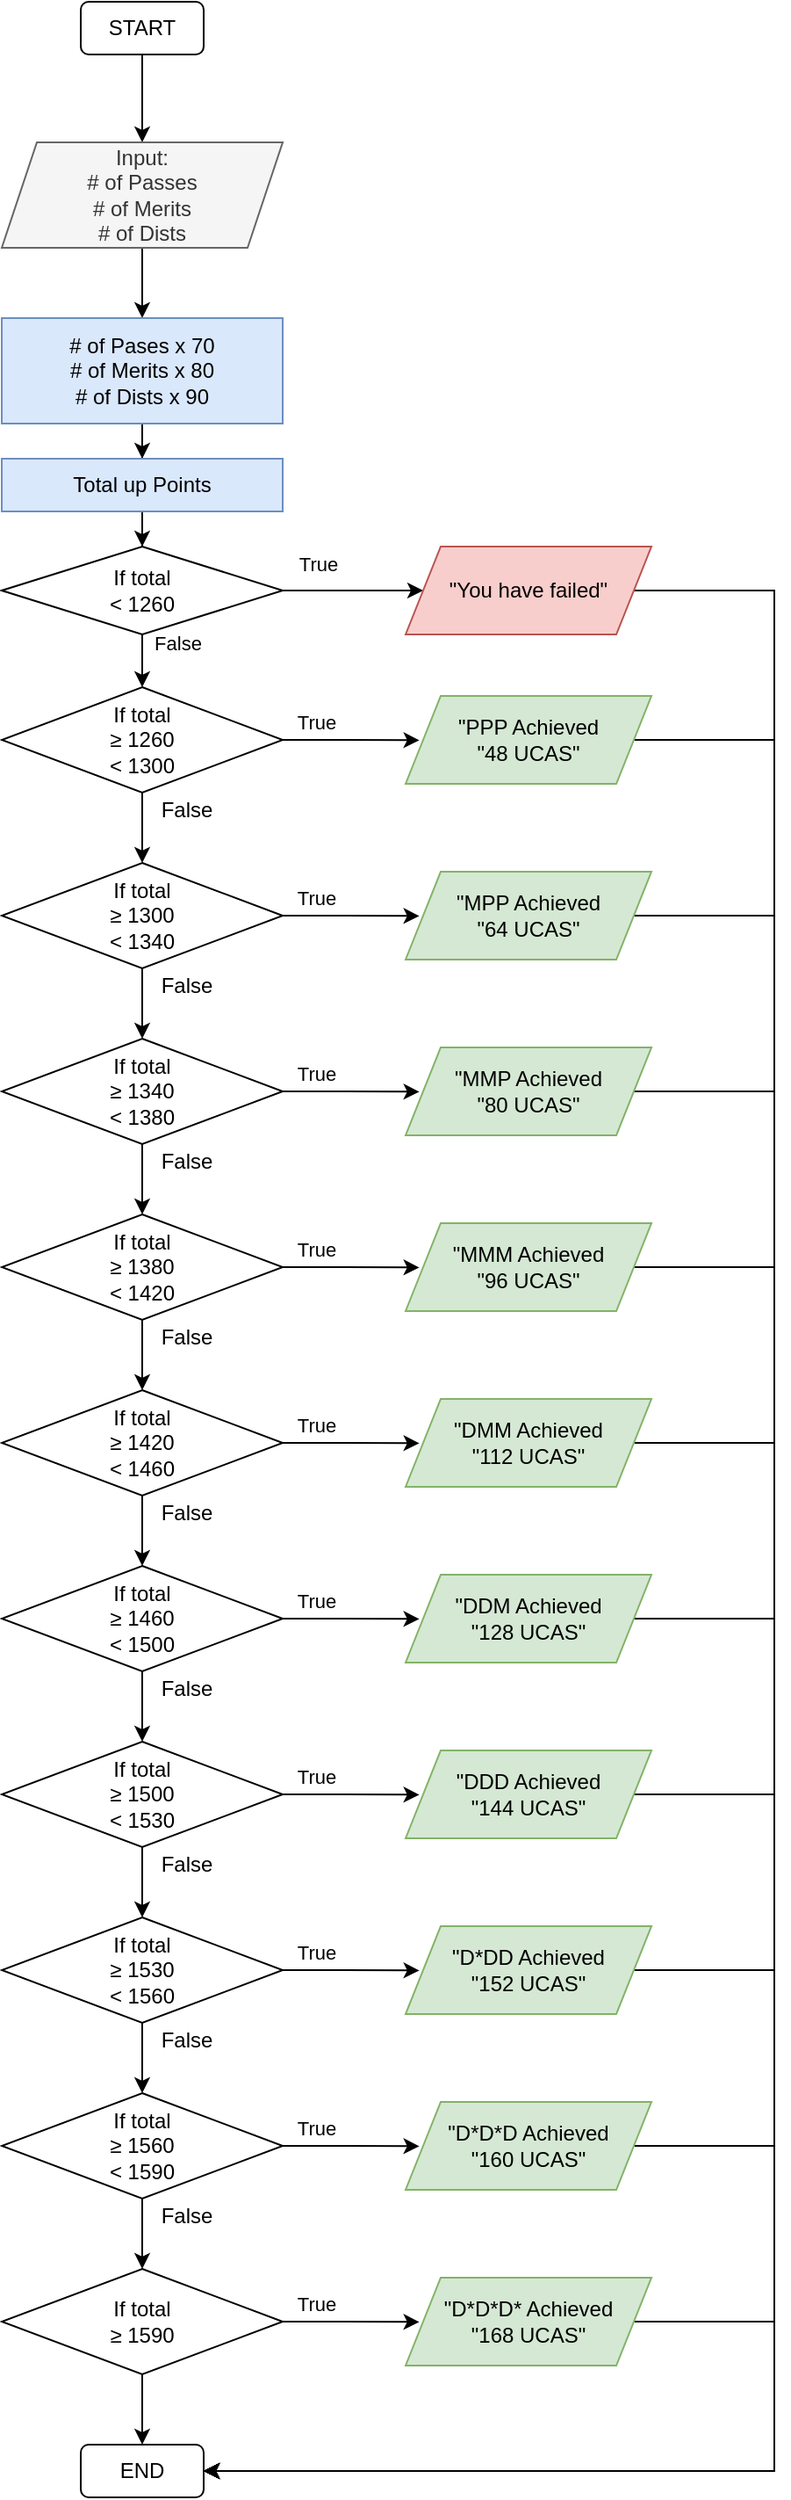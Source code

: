 <mxfile version="17.1.3" type="google"><diagram id="C5RBs43oDa-KdzZeNtuy" name="Page-1"><mxGraphModel grid="1" gridSize="10" guides="1" tooltips="1" connect="1" arrows="1" page="1" fold="1" pageScale="1" pageWidth="827" pageHeight="1169" math="0" shadow="0"><root><mxCell id="WIyWlLk6GJQsqaUBKTNV-0"/><mxCell id="WIyWlLk6GJQsqaUBKTNV-1" parent="WIyWlLk6GJQsqaUBKTNV-0"/><mxCell id="BV4k41bzlcSbl6T16qub-2" style="edgeStyle=orthogonalEdgeStyle;rounded=0;orthogonalLoop=1;jettySize=auto;html=1;entryX=0.5;entryY=0;entryDx=0;entryDy=0;" parent="WIyWlLk6GJQsqaUBKTNV-1" source="BV4k41bzlcSbl6T16qub-0" target="BV4k41bzlcSbl6T16qub-1" edge="1"><mxGeometry relative="1" as="geometry"/></mxCell><mxCell id="BV4k41bzlcSbl6T16qub-0" value="START" style="rounded=1;whiteSpace=wrap;html=1;" parent="WIyWlLk6GJQsqaUBKTNV-1" vertex="1"><mxGeometry x="55" y="10" width="70" height="30" as="geometry"/></mxCell><mxCell id="BV4k41bzlcSbl6T16qub-4" style="edgeStyle=orthogonalEdgeStyle;rounded=0;orthogonalLoop=1;jettySize=auto;html=1;" parent="WIyWlLk6GJQsqaUBKTNV-1" source="BV4k41bzlcSbl6T16qub-1" target="BV4k41bzlcSbl6T16qub-3" edge="1"><mxGeometry relative="1" as="geometry"/></mxCell><mxCell id="BV4k41bzlcSbl6T16qub-1" value="Input:&lt;br&gt;# of Passes&lt;br&gt;&lt;div&gt;# of Merits&lt;/div&gt;&lt;div&gt;# of Dists&lt;br&gt;&lt;/div&gt;" style="shape=parallelogram;perimeter=parallelogramPerimeter;whiteSpace=wrap;html=1;fixedSize=1;fillColor=#f5f5f5;fontColor=#333333;strokeColor=#666666;" parent="WIyWlLk6GJQsqaUBKTNV-1" vertex="1"><mxGeometry x="10" y="90" width="160" height="60" as="geometry"/></mxCell><mxCell id="BV4k41bzlcSbl6T16qub-6" style="edgeStyle=orthogonalEdgeStyle;rounded=0;orthogonalLoop=1;jettySize=auto;html=1;" parent="WIyWlLk6GJQsqaUBKTNV-1" source="BV4k41bzlcSbl6T16qub-3" target="BV4k41bzlcSbl6T16qub-5" edge="1"><mxGeometry relative="1" as="geometry"/></mxCell><mxCell id="BV4k41bzlcSbl6T16qub-3" value="# of Pases x 70&lt;br&gt;# of Merits x 80&lt;br&gt;# of Dists x 90" style="rounded=0;whiteSpace=wrap;html=1;fillColor=#dae8fc;strokeColor=#6c8ebf;" parent="WIyWlLk6GJQsqaUBKTNV-1" vertex="1"><mxGeometry x="10" y="190" width="160" height="60" as="geometry"/></mxCell><mxCell id="BV4k41bzlcSbl6T16qub-8" style="edgeStyle=orthogonalEdgeStyle;rounded=0;orthogonalLoop=1;jettySize=auto;html=1;" parent="WIyWlLk6GJQsqaUBKTNV-1" source="BV4k41bzlcSbl6T16qub-5" target="BV4k41bzlcSbl6T16qub-7" edge="1"><mxGeometry relative="1" as="geometry"/></mxCell><mxCell id="BV4k41bzlcSbl6T16qub-5" value="Total up Points" style="rounded=0;whiteSpace=wrap;html=1;fillColor=#dae8fc;strokeColor=#6c8ebf;" parent="WIyWlLk6GJQsqaUBKTNV-1" vertex="1"><mxGeometry x="10" y="270" width="160" height="30" as="geometry"/></mxCell><mxCell id="BV4k41bzlcSbl6T16qub-9" style="edgeStyle=orthogonalEdgeStyle;rounded=0;orthogonalLoop=1;jettySize=auto;html=1;entryX=0;entryY=0.5;entryDx=0;entryDy=0;" parent="WIyWlLk6GJQsqaUBKTNV-1" source="BV4k41bzlcSbl6T16qub-7" target="BV4k41bzlcSbl6T16qub-11" edge="1"><mxGeometry relative="1" as="geometry"><mxPoint x="230" y="345" as="targetPoint"/></mxGeometry></mxCell><mxCell id="BV4k41bzlcSbl6T16qub-15" value="True" style="edgeLabel;html=1;align=center;verticalAlign=middle;resizable=0;points=[];" parent="BV4k41bzlcSbl6T16qub-9" connectable="0" vertex="1"><mxGeometry x="-0.835" relative="1" as="geometry"><mxPoint x="13" y="-15" as="offset"/></mxGeometry></mxCell><mxCell id="BV4k41bzlcSbl6T16qub-14" style="edgeStyle=orthogonalEdgeStyle;rounded=0;orthogonalLoop=1;jettySize=auto;html=1;entryX=0.5;entryY=0;entryDx=0;entryDy=0;" parent="WIyWlLk6GJQsqaUBKTNV-1" source="BV4k41bzlcSbl6T16qub-7" target="BV4k41bzlcSbl6T16qub-13" edge="1"><mxGeometry relative="1" as="geometry"/></mxCell><mxCell id="BV4k41bzlcSbl6T16qub-16" value="False" style="edgeLabel;html=1;align=center;verticalAlign=middle;resizable=0;points=[];" parent="BV4k41bzlcSbl6T16qub-14" connectable="0" vertex="1"><mxGeometry x="-0.8" relative="1" as="geometry"><mxPoint x="20" as="offset"/></mxGeometry></mxCell><mxCell id="BV4k41bzlcSbl6T16qub-7" value="If total&lt;br&gt;&lt;div&gt;&amp;lt; 1260&lt;br&gt;&lt;/div&gt;" style="rhombus;whiteSpace=wrap;html=1;" parent="WIyWlLk6GJQsqaUBKTNV-1" vertex="1"><mxGeometry x="10" y="320" width="160" height="50" as="geometry"/></mxCell><mxCell id="BV4k41bzlcSbl6T16qub-110" style="edgeStyle=orthogonalEdgeStyle;rounded=0;orthogonalLoop=1;jettySize=auto;html=1;entryX=1;entryY=0.5;entryDx=0;entryDy=0;" parent="WIyWlLk6GJQsqaUBKTNV-1" source="BV4k41bzlcSbl6T16qub-11" target="BV4k41bzlcSbl6T16qub-96" edge="1"><mxGeometry relative="1" as="geometry"><Array as="points"><mxPoint x="450" y="345"/><mxPoint x="450" y="1415"/></Array></mxGeometry></mxCell><mxCell id="BV4k41bzlcSbl6T16qub-11" value="&quot;You have failed&quot;" style="shape=parallelogram;perimeter=parallelogramPerimeter;whiteSpace=wrap;html=1;fixedSize=1;fillColor=#f8cecc;strokeColor=#b85450;" parent="WIyWlLk6GJQsqaUBKTNV-1" vertex="1"><mxGeometry x="240" y="320" width="140" height="50" as="geometry"/></mxCell><mxCell id="BV4k41bzlcSbl6T16qub-18" style="edgeStyle=orthogonalEdgeStyle;rounded=0;orthogonalLoop=1;jettySize=auto;html=1;entryX=0.056;entryY=0.504;entryDx=0;entryDy=0;entryPerimeter=0;" parent="WIyWlLk6GJQsqaUBKTNV-1" source="BV4k41bzlcSbl6T16qub-13" target="BV4k41bzlcSbl6T16qub-17" edge="1"><mxGeometry relative="1" as="geometry"/></mxCell><mxCell id="BV4k41bzlcSbl6T16qub-19" value="True" style="edgeLabel;html=1;align=center;verticalAlign=middle;resizable=0;points=[];" parent="BV4k41bzlcSbl6T16qub-18" connectable="0" vertex="1"><mxGeometry x="-0.749" y="2" relative="1" as="geometry"><mxPoint x="9" y="-8" as="offset"/></mxGeometry></mxCell><mxCell id="BV4k41bzlcSbl6T16qub-20" style="edgeStyle=orthogonalEdgeStyle;rounded=0;orthogonalLoop=1;jettySize=auto;html=1;" parent="WIyWlLk6GJQsqaUBKTNV-1" source="BV4k41bzlcSbl6T16qub-13" edge="1"><mxGeometry relative="1" as="geometry"><mxPoint x="90" y="500" as="targetPoint"/></mxGeometry></mxCell><mxCell id="BV4k41bzlcSbl6T16qub-13" value="If total&lt;br&gt;&lt;div&gt;≥ 1260&lt;br&gt;&lt;/div&gt;&amp;lt; 1300" style="rhombus;whiteSpace=wrap;html=1;" parent="WIyWlLk6GJQsqaUBKTNV-1" vertex="1"><mxGeometry x="10" y="400" width="160" height="60" as="geometry"/></mxCell><mxCell id="BV4k41bzlcSbl6T16qub-109" style="edgeStyle=orthogonalEdgeStyle;rounded=0;orthogonalLoop=1;jettySize=auto;html=1;entryX=1;entryY=0.5;entryDx=0;entryDy=0;" parent="WIyWlLk6GJQsqaUBKTNV-1" source="BV4k41bzlcSbl6T16qub-17" target="BV4k41bzlcSbl6T16qub-96" edge="1"><mxGeometry relative="1" as="geometry"><Array as="points"><mxPoint x="450" y="430"/><mxPoint x="450" y="1415"/></Array></mxGeometry></mxCell><mxCell id="BV4k41bzlcSbl6T16qub-17" value="&quot;PPP Achieved&lt;br&gt;&lt;div&gt;&quot;48 UCAS&quot;&lt;/div&gt;" style="shape=parallelogram;perimeter=parallelogramPerimeter;whiteSpace=wrap;html=1;fixedSize=1;fillColor=#d5e8d4;strokeColor=#82b366;" parent="WIyWlLk6GJQsqaUBKTNV-1" vertex="1"><mxGeometry x="240" y="405" width="140" height="50" as="geometry"/></mxCell><mxCell id="BV4k41bzlcSbl6T16qub-22" value="False" style="text;html=1;align=center;verticalAlign=middle;resizable=0;points=[];autosize=1;strokeColor=none;fillColor=none;" parent="WIyWlLk6GJQsqaUBKTNV-1" vertex="1"><mxGeometry x="90" y="460" width="50" height="20" as="geometry"/></mxCell><mxCell id="BV4k41bzlcSbl6T16qub-23" style="edgeStyle=orthogonalEdgeStyle;rounded=0;orthogonalLoop=1;jettySize=auto;html=1;entryX=0.056;entryY=0.504;entryDx=0;entryDy=0;entryPerimeter=0;" parent="WIyWlLk6GJQsqaUBKTNV-1" source="BV4k41bzlcSbl6T16qub-26" target="BV4k41bzlcSbl6T16qub-27" edge="1"><mxGeometry relative="1" as="geometry"/></mxCell><mxCell id="BV4k41bzlcSbl6T16qub-24" value="True" style="edgeLabel;html=1;align=center;verticalAlign=middle;resizable=0;points=[];" parent="BV4k41bzlcSbl6T16qub-23" connectable="0" vertex="1"><mxGeometry x="-0.749" y="2" relative="1" as="geometry"><mxPoint x="9" y="-8" as="offset"/></mxGeometry></mxCell><mxCell id="BV4k41bzlcSbl6T16qub-25" style="edgeStyle=orthogonalEdgeStyle;rounded=0;orthogonalLoop=1;jettySize=auto;html=1;" parent="WIyWlLk6GJQsqaUBKTNV-1" source="BV4k41bzlcSbl6T16qub-26" edge="1"><mxGeometry relative="1" as="geometry"><mxPoint x="90" y="600" as="targetPoint"/></mxGeometry></mxCell><mxCell id="BV4k41bzlcSbl6T16qub-26" value="If total&lt;br&gt;&lt;div&gt;≥ 1300&lt;br&gt;&lt;/div&gt;&amp;lt; 1340" style="rhombus;whiteSpace=wrap;html=1;" parent="WIyWlLk6GJQsqaUBKTNV-1" vertex="1"><mxGeometry x="10" y="500" width="160" height="60" as="geometry"/></mxCell><mxCell id="BV4k41bzlcSbl6T16qub-108" style="edgeStyle=orthogonalEdgeStyle;rounded=0;orthogonalLoop=1;jettySize=auto;html=1;entryX=1;entryY=0.5;entryDx=0;entryDy=0;" parent="WIyWlLk6GJQsqaUBKTNV-1" source="BV4k41bzlcSbl6T16qub-27" target="BV4k41bzlcSbl6T16qub-96" edge="1"><mxGeometry relative="1" as="geometry"><Array as="points"><mxPoint x="450" y="530"/><mxPoint x="450" y="1415"/></Array></mxGeometry></mxCell><mxCell id="BV4k41bzlcSbl6T16qub-27" value="&quot;MPP Achieved&lt;br&gt;&quot;64 UCAS&quot;" style="shape=parallelogram;perimeter=parallelogramPerimeter;whiteSpace=wrap;html=1;fixedSize=1;fillColor=#d5e8d4;strokeColor=#82b366;" parent="WIyWlLk6GJQsqaUBKTNV-1" vertex="1"><mxGeometry x="240" y="505" width="140" height="50" as="geometry"/></mxCell><mxCell id="BV4k41bzlcSbl6T16qub-28" value="False" style="text;html=1;align=center;verticalAlign=middle;resizable=0;points=[];autosize=1;strokeColor=none;fillColor=none;" parent="WIyWlLk6GJQsqaUBKTNV-1" vertex="1"><mxGeometry x="90" y="560" width="50" height="20" as="geometry"/></mxCell><mxCell id="BV4k41bzlcSbl6T16qub-29" style="edgeStyle=orthogonalEdgeStyle;rounded=0;orthogonalLoop=1;jettySize=auto;html=1;entryX=0.056;entryY=0.504;entryDx=0;entryDy=0;entryPerimeter=0;" parent="WIyWlLk6GJQsqaUBKTNV-1" source="BV4k41bzlcSbl6T16qub-32" target="BV4k41bzlcSbl6T16qub-33" edge="1"><mxGeometry relative="1" as="geometry"/></mxCell><mxCell id="BV4k41bzlcSbl6T16qub-30" value="True" style="edgeLabel;html=1;align=center;verticalAlign=middle;resizable=0;points=[];" parent="BV4k41bzlcSbl6T16qub-29" connectable="0" vertex="1"><mxGeometry x="-0.749" y="2" relative="1" as="geometry"><mxPoint x="9" y="-8" as="offset"/></mxGeometry></mxCell><mxCell id="BV4k41bzlcSbl6T16qub-31" style="edgeStyle=orthogonalEdgeStyle;rounded=0;orthogonalLoop=1;jettySize=auto;html=1;" parent="WIyWlLk6GJQsqaUBKTNV-1" source="BV4k41bzlcSbl6T16qub-32" edge="1"><mxGeometry relative="1" as="geometry"><mxPoint x="90" y="700" as="targetPoint"/></mxGeometry></mxCell><mxCell id="BV4k41bzlcSbl6T16qub-32" value="If total&lt;br&gt;&lt;div&gt;≥ 1340&lt;br&gt;&lt;/div&gt;&amp;lt; 1380" style="rhombus;whiteSpace=wrap;html=1;" parent="WIyWlLk6GJQsqaUBKTNV-1" vertex="1"><mxGeometry x="10" y="600" width="160" height="60" as="geometry"/></mxCell><mxCell id="BV4k41bzlcSbl6T16qub-107" style="edgeStyle=orthogonalEdgeStyle;rounded=0;orthogonalLoop=1;jettySize=auto;html=1;entryX=1;entryY=0.5;entryDx=0;entryDy=0;" parent="WIyWlLk6GJQsqaUBKTNV-1" source="BV4k41bzlcSbl6T16qub-33" target="BV4k41bzlcSbl6T16qub-96" edge="1"><mxGeometry relative="1" as="geometry"><Array as="points"><mxPoint x="450" y="630"/><mxPoint x="450" y="1415"/></Array></mxGeometry></mxCell><mxCell id="BV4k41bzlcSbl6T16qub-33" value="&quot;MMP Achieved&lt;br&gt;&lt;div&gt;&quot;80 UCAS&quot;&lt;/div&gt;" style="shape=parallelogram;perimeter=parallelogramPerimeter;whiteSpace=wrap;html=1;fixedSize=1;fillColor=#d5e8d4;strokeColor=#82b366;" parent="WIyWlLk6GJQsqaUBKTNV-1" vertex="1"><mxGeometry x="240" y="605" width="140" height="50" as="geometry"/></mxCell><mxCell id="BV4k41bzlcSbl6T16qub-34" value="False" style="text;html=1;align=center;verticalAlign=middle;resizable=0;points=[];autosize=1;strokeColor=none;fillColor=none;" parent="WIyWlLk6GJQsqaUBKTNV-1" vertex="1"><mxGeometry x="90" y="660" width="50" height="20" as="geometry"/></mxCell><mxCell id="BV4k41bzlcSbl6T16qub-35" style="edgeStyle=orthogonalEdgeStyle;rounded=0;orthogonalLoop=1;jettySize=auto;html=1;entryX=0.056;entryY=0.504;entryDx=0;entryDy=0;entryPerimeter=0;" parent="WIyWlLk6GJQsqaUBKTNV-1" source="BV4k41bzlcSbl6T16qub-38" target="BV4k41bzlcSbl6T16qub-39" edge="1"><mxGeometry relative="1" as="geometry"/></mxCell><mxCell id="BV4k41bzlcSbl6T16qub-36" value="True" style="edgeLabel;html=1;align=center;verticalAlign=middle;resizable=0;points=[];" parent="BV4k41bzlcSbl6T16qub-35" connectable="0" vertex="1"><mxGeometry x="-0.749" y="2" relative="1" as="geometry"><mxPoint x="9" y="-8" as="offset"/></mxGeometry></mxCell><mxCell id="BV4k41bzlcSbl6T16qub-37" style="edgeStyle=orthogonalEdgeStyle;rounded=0;orthogonalLoop=1;jettySize=auto;html=1;" parent="WIyWlLk6GJQsqaUBKTNV-1" source="BV4k41bzlcSbl6T16qub-38" edge="1"><mxGeometry relative="1" as="geometry"><mxPoint x="90" y="800" as="targetPoint"/></mxGeometry></mxCell><mxCell id="BV4k41bzlcSbl6T16qub-38" value="If total&lt;br&gt;&lt;div&gt;≥ 1380&lt;br&gt;&lt;/div&gt;&amp;lt; 1420" style="rhombus;whiteSpace=wrap;html=1;" parent="WIyWlLk6GJQsqaUBKTNV-1" vertex="1"><mxGeometry x="10" y="700" width="160" height="60" as="geometry"/></mxCell><mxCell id="BV4k41bzlcSbl6T16qub-106" style="edgeStyle=orthogonalEdgeStyle;rounded=0;orthogonalLoop=1;jettySize=auto;html=1;entryX=1;entryY=0.5;entryDx=0;entryDy=0;" parent="WIyWlLk6GJQsqaUBKTNV-1" source="BV4k41bzlcSbl6T16qub-39" target="BV4k41bzlcSbl6T16qub-96" edge="1"><mxGeometry relative="1" as="geometry"><Array as="points"><mxPoint x="450" y="730"/><mxPoint x="450" y="1415"/></Array></mxGeometry></mxCell><mxCell id="BV4k41bzlcSbl6T16qub-39" value="&quot;MMM Achieved&lt;br&gt;&quot;96 UCAS&quot;" style="shape=parallelogram;perimeter=parallelogramPerimeter;whiteSpace=wrap;html=1;fixedSize=1;fillColor=#d5e8d4;strokeColor=#82b366;" parent="WIyWlLk6GJQsqaUBKTNV-1" vertex="1"><mxGeometry x="240" y="705" width="140" height="50" as="geometry"/></mxCell><mxCell id="BV4k41bzlcSbl6T16qub-40" value="False" style="text;html=1;align=center;verticalAlign=middle;resizable=0;points=[];autosize=1;strokeColor=none;fillColor=none;" parent="WIyWlLk6GJQsqaUBKTNV-1" vertex="1"><mxGeometry x="90" y="760" width="50" height="20" as="geometry"/></mxCell><mxCell id="BV4k41bzlcSbl6T16qub-41" style="edgeStyle=orthogonalEdgeStyle;rounded=0;orthogonalLoop=1;jettySize=auto;html=1;entryX=0.056;entryY=0.504;entryDx=0;entryDy=0;entryPerimeter=0;" parent="WIyWlLk6GJQsqaUBKTNV-1" source="BV4k41bzlcSbl6T16qub-44" target="BV4k41bzlcSbl6T16qub-45" edge="1"><mxGeometry relative="1" as="geometry"/></mxCell><mxCell id="BV4k41bzlcSbl6T16qub-42" value="True" style="edgeLabel;html=1;align=center;verticalAlign=middle;resizable=0;points=[];" parent="BV4k41bzlcSbl6T16qub-41" connectable="0" vertex="1"><mxGeometry x="-0.749" y="2" relative="1" as="geometry"><mxPoint x="9" y="-8" as="offset"/></mxGeometry></mxCell><mxCell id="BV4k41bzlcSbl6T16qub-43" style="edgeStyle=orthogonalEdgeStyle;rounded=0;orthogonalLoop=1;jettySize=auto;html=1;" parent="WIyWlLk6GJQsqaUBKTNV-1" source="BV4k41bzlcSbl6T16qub-44" edge="1"><mxGeometry relative="1" as="geometry"><mxPoint x="90" y="900" as="targetPoint"/></mxGeometry></mxCell><mxCell id="BV4k41bzlcSbl6T16qub-44" value="If total&lt;br&gt;&lt;div&gt;≥ 1420&lt;br&gt;&lt;/div&gt;&amp;lt; 1460" style="rhombus;whiteSpace=wrap;html=1;" parent="WIyWlLk6GJQsqaUBKTNV-1" vertex="1"><mxGeometry x="10" y="800" width="160" height="60" as="geometry"/></mxCell><mxCell id="BV4k41bzlcSbl6T16qub-105" style="edgeStyle=orthogonalEdgeStyle;rounded=0;orthogonalLoop=1;jettySize=auto;html=1;entryX=1;entryY=0.5;entryDx=0;entryDy=0;" parent="WIyWlLk6GJQsqaUBKTNV-1" source="BV4k41bzlcSbl6T16qub-45" target="BV4k41bzlcSbl6T16qub-96" edge="1"><mxGeometry relative="1" as="geometry"><Array as="points"><mxPoint x="450" y="830"/><mxPoint x="450" y="1415"/></Array></mxGeometry></mxCell><mxCell id="BV4k41bzlcSbl6T16qub-45" value="&quot;DMM Achieved&lt;br&gt;&quot;112 UCAS&quot;" style="shape=parallelogram;perimeter=parallelogramPerimeter;whiteSpace=wrap;html=1;fixedSize=1;fillColor=#d5e8d4;strokeColor=#82b366;" parent="WIyWlLk6GJQsqaUBKTNV-1" vertex="1"><mxGeometry x="240" y="805" width="140" height="50" as="geometry"/></mxCell><mxCell id="BV4k41bzlcSbl6T16qub-46" value="False" style="text;html=1;align=center;verticalAlign=middle;resizable=0;points=[];autosize=1;strokeColor=none;fillColor=none;" parent="WIyWlLk6GJQsqaUBKTNV-1" vertex="1"><mxGeometry x="90" y="860" width="50" height="20" as="geometry"/></mxCell><mxCell id="BV4k41bzlcSbl6T16qub-47" style="edgeStyle=orthogonalEdgeStyle;rounded=0;orthogonalLoop=1;jettySize=auto;html=1;entryX=0.056;entryY=0.504;entryDx=0;entryDy=0;entryPerimeter=0;" parent="WIyWlLk6GJQsqaUBKTNV-1" source="BV4k41bzlcSbl6T16qub-50" target="BV4k41bzlcSbl6T16qub-51" edge="1"><mxGeometry relative="1" as="geometry"/></mxCell><mxCell id="BV4k41bzlcSbl6T16qub-48" value="True" style="edgeLabel;html=1;align=center;verticalAlign=middle;resizable=0;points=[];" parent="BV4k41bzlcSbl6T16qub-47" connectable="0" vertex="1"><mxGeometry x="-0.749" y="2" relative="1" as="geometry"><mxPoint x="9" y="-8" as="offset"/></mxGeometry></mxCell><mxCell id="BV4k41bzlcSbl6T16qub-49" style="edgeStyle=orthogonalEdgeStyle;rounded=0;orthogonalLoop=1;jettySize=auto;html=1;" parent="WIyWlLk6GJQsqaUBKTNV-1" source="BV4k41bzlcSbl6T16qub-50" edge="1"><mxGeometry relative="1" as="geometry"><mxPoint x="90" y="1000" as="targetPoint"/></mxGeometry></mxCell><mxCell id="BV4k41bzlcSbl6T16qub-50" value="If total&lt;br&gt;&lt;div&gt;≥ 1460&lt;br&gt;&lt;/div&gt;&amp;lt; 1500" style="rhombus;whiteSpace=wrap;html=1;" parent="WIyWlLk6GJQsqaUBKTNV-1" vertex="1"><mxGeometry x="10" y="900" width="160" height="60" as="geometry"/></mxCell><mxCell id="BV4k41bzlcSbl6T16qub-104" style="edgeStyle=orthogonalEdgeStyle;rounded=0;orthogonalLoop=1;jettySize=auto;html=1;entryX=1;entryY=0.5;entryDx=0;entryDy=0;" parent="WIyWlLk6GJQsqaUBKTNV-1" source="BV4k41bzlcSbl6T16qub-51" target="BV4k41bzlcSbl6T16qub-96" edge="1"><mxGeometry relative="1" as="geometry"><Array as="points"><mxPoint x="450" y="930"/><mxPoint x="450" y="1415"/></Array></mxGeometry></mxCell><mxCell id="BV4k41bzlcSbl6T16qub-51" value="&quot;DDM Achieved&lt;br&gt;&quot;128 UCAS&quot;" style="shape=parallelogram;perimeter=parallelogramPerimeter;whiteSpace=wrap;html=1;fixedSize=1;fillColor=#d5e8d4;strokeColor=#82b366;" parent="WIyWlLk6GJQsqaUBKTNV-1" vertex="1"><mxGeometry x="240" y="905" width="140" height="50" as="geometry"/></mxCell><mxCell id="BV4k41bzlcSbl6T16qub-52" value="False" style="text;html=1;align=center;verticalAlign=middle;resizable=0;points=[];autosize=1;strokeColor=none;fillColor=none;" parent="WIyWlLk6GJQsqaUBKTNV-1" vertex="1"><mxGeometry x="90" y="960" width="50" height="20" as="geometry"/></mxCell><mxCell id="BV4k41bzlcSbl6T16qub-53" style="edgeStyle=orthogonalEdgeStyle;rounded=0;orthogonalLoop=1;jettySize=auto;html=1;entryX=0.056;entryY=0.504;entryDx=0;entryDy=0;entryPerimeter=0;" parent="WIyWlLk6GJQsqaUBKTNV-1" source="BV4k41bzlcSbl6T16qub-56" target="BV4k41bzlcSbl6T16qub-57" edge="1"><mxGeometry relative="1" as="geometry"/></mxCell><mxCell id="BV4k41bzlcSbl6T16qub-54" value="True" style="edgeLabel;html=1;align=center;verticalAlign=middle;resizable=0;points=[];" parent="BV4k41bzlcSbl6T16qub-53" connectable="0" vertex="1"><mxGeometry x="-0.749" y="2" relative="1" as="geometry"><mxPoint x="9" y="-8" as="offset"/></mxGeometry></mxCell><mxCell id="BV4k41bzlcSbl6T16qub-55" style="edgeStyle=orthogonalEdgeStyle;rounded=0;orthogonalLoop=1;jettySize=auto;html=1;" parent="WIyWlLk6GJQsqaUBKTNV-1" source="BV4k41bzlcSbl6T16qub-56" edge="1"><mxGeometry relative="1" as="geometry"><mxPoint x="90" y="1100" as="targetPoint"/></mxGeometry></mxCell><mxCell id="BV4k41bzlcSbl6T16qub-56" value="If total&lt;br&gt;&lt;div&gt;≥ 1500&lt;br&gt;&lt;/div&gt;&amp;lt; 1530" style="rhombus;whiteSpace=wrap;html=1;" parent="WIyWlLk6GJQsqaUBKTNV-1" vertex="1"><mxGeometry x="10" y="1000" width="160" height="60" as="geometry"/></mxCell><mxCell id="BV4k41bzlcSbl6T16qub-103" style="edgeStyle=orthogonalEdgeStyle;rounded=0;orthogonalLoop=1;jettySize=auto;html=1;entryX=1;entryY=0.5;entryDx=0;entryDy=0;" parent="WIyWlLk6GJQsqaUBKTNV-1" source="BV4k41bzlcSbl6T16qub-57" target="BV4k41bzlcSbl6T16qub-96" edge="1"><mxGeometry relative="1" as="geometry"><Array as="points"><mxPoint x="450" y="1030"/><mxPoint x="450" y="1415"/></Array></mxGeometry></mxCell><mxCell id="BV4k41bzlcSbl6T16qub-57" value="&quot;DDD Achieved&lt;br&gt;&quot;144 UCAS&quot;" style="shape=parallelogram;perimeter=parallelogramPerimeter;whiteSpace=wrap;html=1;fixedSize=1;fillColor=#d5e8d4;strokeColor=#82b366;" parent="WIyWlLk6GJQsqaUBKTNV-1" vertex="1"><mxGeometry x="240" y="1005" width="140" height="50" as="geometry"/></mxCell><mxCell id="BV4k41bzlcSbl6T16qub-58" value="False" style="text;html=1;align=center;verticalAlign=middle;resizable=0;points=[];autosize=1;strokeColor=none;fillColor=none;" parent="WIyWlLk6GJQsqaUBKTNV-1" vertex="1"><mxGeometry x="90" y="1060" width="50" height="20" as="geometry"/></mxCell><mxCell id="BV4k41bzlcSbl6T16qub-59" style="edgeStyle=orthogonalEdgeStyle;rounded=0;orthogonalLoop=1;jettySize=auto;html=1;entryX=0.056;entryY=0.504;entryDx=0;entryDy=0;entryPerimeter=0;" parent="WIyWlLk6GJQsqaUBKTNV-1" source="BV4k41bzlcSbl6T16qub-62" target="BV4k41bzlcSbl6T16qub-63" edge="1"><mxGeometry relative="1" as="geometry"/></mxCell><mxCell id="BV4k41bzlcSbl6T16qub-60" value="True" style="edgeLabel;html=1;align=center;verticalAlign=middle;resizable=0;points=[];" parent="BV4k41bzlcSbl6T16qub-59" connectable="0" vertex="1"><mxGeometry x="-0.749" y="2" relative="1" as="geometry"><mxPoint x="9" y="-8" as="offset"/></mxGeometry></mxCell><mxCell id="BV4k41bzlcSbl6T16qub-61" style="edgeStyle=orthogonalEdgeStyle;rounded=0;orthogonalLoop=1;jettySize=auto;html=1;" parent="WIyWlLk6GJQsqaUBKTNV-1" source="BV4k41bzlcSbl6T16qub-62" edge="1"><mxGeometry relative="1" as="geometry"><mxPoint x="90" y="1200" as="targetPoint"/></mxGeometry></mxCell><mxCell id="BV4k41bzlcSbl6T16qub-62" value="If total&lt;br&gt;&lt;div&gt;≥ 1530&lt;br&gt;&lt;/div&gt;&amp;lt; 1560" style="rhombus;whiteSpace=wrap;html=1;" parent="WIyWlLk6GJQsqaUBKTNV-1" vertex="1"><mxGeometry x="10" y="1100" width="160" height="60" as="geometry"/></mxCell><mxCell id="BV4k41bzlcSbl6T16qub-102" style="edgeStyle=orthogonalEdgeStyle;rounded=0;orthogonalLoop=1;jettySize=auto;html=1;entryX=1;entryY=0.5;entryDx=0;entryDy=0;" parent="WIyWlLk6GJQsqaUBKTNV-1" source="BV4k41bzlcSbl6T16qub-63" target="BV4k41bzlcSbl6T16qub-96" edge="1"><mxGeometry relative="1" as="geometry"><Array as="points"><mxPoint x="450" y="1130"/><mxPoint x="450" y="1415"/></Array></mxGeometry></mxCell><mxCell id="BV4k41bzlcSbl6T16qub-63" value="&quot;D*DD Achieved&lt;br&gt;&quot;152 UCAS&quot;" style="shape=parallelogram;perimeter=parallelogramPerimeter;whiteSpace=wrap;html=1;fixedSize=1;fillColor=#d5e8d4;strokeColor=#82b366;" parent="WIyWlLk6GJQsqaUBKTNV-1" vertex="1"><mxGeometry x="240" y="1105" width="140" height="50" as="geometry"/></mxCell><mxCell id="BV4k41bzlcSbl6T16qub-64" value="False" style="text;html=1;align=center;verticalAlign=middle;resizable=0;points=[];autosize=1;strokeColor=none;fillColor=none;" parent="WIyWlLk6GJQsqaUBKTNV-1" vertex="1"><mxGeometry x="90" y="1160" width="50" height="20" as="geometry"/></mxCell><mxCell id="BV4k41bzlcSbl6T16qub-65" style="edgeStyle=orthogonalEdgeStyle;rounded=0;orthogonalLoop=1;jettySize=auto;html=1;entryX=0.056;entryY=0.504;entryDx=0;entryDy=0;entryPerimeter=0;" parent="WIyWlLk6GJQsqaUBKTNV-1" source="BV4k41bzlcSbl6T16qub-68" target="BV4k41bzlcSbl6T16qub-69" edge="1"><mxGeometry relative="1" as="geometry"/></mxCell><mxCell id="BV4k41bzlcSbl6T16qub-66" value="True" style="edgeLabel;html=1;align=center;verticalAlign=middle;resizable=0;points=[];" parent="BV4k41bzlcSbl6T16qub-65" connectable="0" vertex="1"><mxGeometry x="-0.749" y="2" relative="1" as="geometry"><mxPoint x="9" y="-8" as="offset"/></mxGeometry></mxCell><mxCell id="BV4k41bzlcSbl6T16qub-67" style="edgeStyle=orthogonalEdgeStyle;rounded=0;orthogonalLoop=1;jettySize=auto;html=1;" parent="WIyWlLk6GJQsqaUBKTNV-1" source="BV4k41bzlcSbl6T16qub-68" edge="1"><mxGeometry relative="1" as="geometry"><mxPoint x="90" y="1300" as="targetPoint"/></mxGeometry></mxCell><mxCell id="BV4k41bzlcSbl6T16qub-68" value="If total&lt;br&gt;&lt;div&gt;≥ 1560&lt;br&gt;&lt;/div&gt;&amp;lt; 1590" style="rhombus;whiteSpace=wrap;html=1;" parent="WIyWlLk6GJQsqaUBKTNV-1" vertex="1"><mxGeometry x="10" y="1200" width="160" height="60" as="geometry"/></mxCell><mxCell id="BV4k41bzlcSbl6T16qub-101" style="edgeStyle=orthogonalEdgeStyle;rounded=0;orthogonalLoop=1;jettySize=auto;html=1;entryX=1;entryY=0.5;entryDx=0;entryDy=0;" parent="WIyWlLk6GJQsqaUBKTNV-1" source="BV4k41bzlcSbl6T16qub-69" target="BV4k41bzlcSbl6T16qub-96" edge="1"><mxGeometry relative="1" as="geometry"><Array as="points"><mxPoint x="450" y="1230"/><mxPoint x="450" y="1415"/></Array></mxGeometry></mxCell><mxCell id="BV4k41bzlcSbl6T16qub-69" value="&quot;D*D*D Achieved&lt;br&gt;&quot;160 UCAS&quot;" style="shape=parallelogram;perimeter=parallelogramPerimeter;whiteSpace=wrap;html=1;fixedSize=1;fillColor=#d5e8d4;strokeColor=#82b366;" parent="WIyWlLk6GJQsqaUBKTNV-1" vertex="1"><mxGeometry x="240" y="1205" width="140" height="50" as="geometry"/></mxCell><mxCell id="BV4k41bzlcSbl6T16qub-70" value="False" style="text;html=1;align=center;verticalAlign=middle;resizable=0;points=[];autosize=1;strokeColor=none;fillColor=none;" parent="WIyWlLk6GJQsqaUBKTNV-1" vertex="1"><mxGeometry x="90" y="1260" width="50" height="20" as="geometry"/></mxCell><mxCell id="BV4k41bzlcSbl6T16qub-83" style="edgeStyle=orthogonalEdgeStyle;rounded=0;orthogonalLoop=1;jettySize=auto;html=1;entryX=0.056;entryY=0.504;entryDx=0;entryDy=0;entryPerimeter=0;" parent="WIyWlLk6GJQsqaUBKTNV-1" source="BV4k41bzlcSbl6T16qub-86" target="BV4k41bzlcSbl6T16qub-87" edge="1"><mxGeometry relative="1" as="geometry"/></mxCell><mxCell id="BV4k41bzlcSbl6T16qub-84" value="True" style="edgeLabel;html=1;align=center;verticalAlign=middle;resizable=0;points=[];" parent="BV4k41bzlcSbl6T16qub-83" connectable="0" vertex="1"><mxGeometry x="-0.749" y="2" relative="1" as="geometry"><mxPoint x="9" y="-8" as="offset"/></mxGeometry></mxCell><mxCell id="BV4k41bzlcSbl6T16qub-97" style="edgeStyle=orthogonalEdgeStyle;rounded=0;orthogonalLoop=1;jettySize=auto;html=1;entryX=0.5;entryY=0;entryDx=0;entryDy=0;" parent="WIyWlLk6GJQsqaUBKTNV-1" source="BV4k41bzlcSbl6T16qub-86" target="BV4k41bzlcSbl6T16qub-96" edge="1"><mxGeometry relative="1" as="geometry"/></mxCell><mxCell id="BV4k41bzlcSbl6T16qub-86" value="If total&lt;br&gt;&lt;div&gt;≥ 1590&lt;br&gt;&lt;/div&gt;" style="rhombus;whiteSpace=wrap;html=1;" parent="WIyWlLk6GJQsqaUBKTNV-1" vertex="1"><mxGeometry x="10" y="1300" width="160" height="60" as="geometry"/></mxCell><mxCell id="BV4k41bzlcSbl6T16qub-98" style="edgeStyle=orthogonalEdgeStyle;rounded=0;orthogonalLoop=1;jettySize=auto;html=1;entryX=1;entryY=0.5;entryDx=0;entryDy=0;" parent="WIyWlLk6GJQsqaUBKTNV-1" source="BV4k41bzlcSbl6T16qub-87" target="BV4k41bzlcSbl6T16qub-96" edge="1"><mxGeometry relative="1" as="geometry"><Array as="points"><mxPoint x="450" y="1330"/><mxPoint x="450" y="1415"/></Array></mxGeometry></mxCell><mxCell id="BV4k41bzlcSbl6T16qub-87" value="&quot;D*D*D* Achieved&lt;br&gt;&quot;168 UCAS&quot;" style="shape=parallelogram;perimeter=parallelogramPerimeter;whiteSpace=wrap;html=1;fixedSize=1;fillColor=#d5e8d4;strokeColor=#82b366;" parent="WIyWlLk6GJQsqaUBKTNV-1" vertex="1"><mxGeometry x="240" y="1305" width="140" height="50" as="geometry"/></mxCell><mxCell id="BV4k41bzlcSbl6T16qub-96" value="END" style="rounded=1;whiteSpace=wrap;html=1;" parent="WIyWlLk6GJQsqaUBKTNV-1" vertex="1"><mxGeometry x="55" y="1400" width="70" height="30" as="geometry"/></mxCell></root></mxGraphModel></diagram></mxfile>